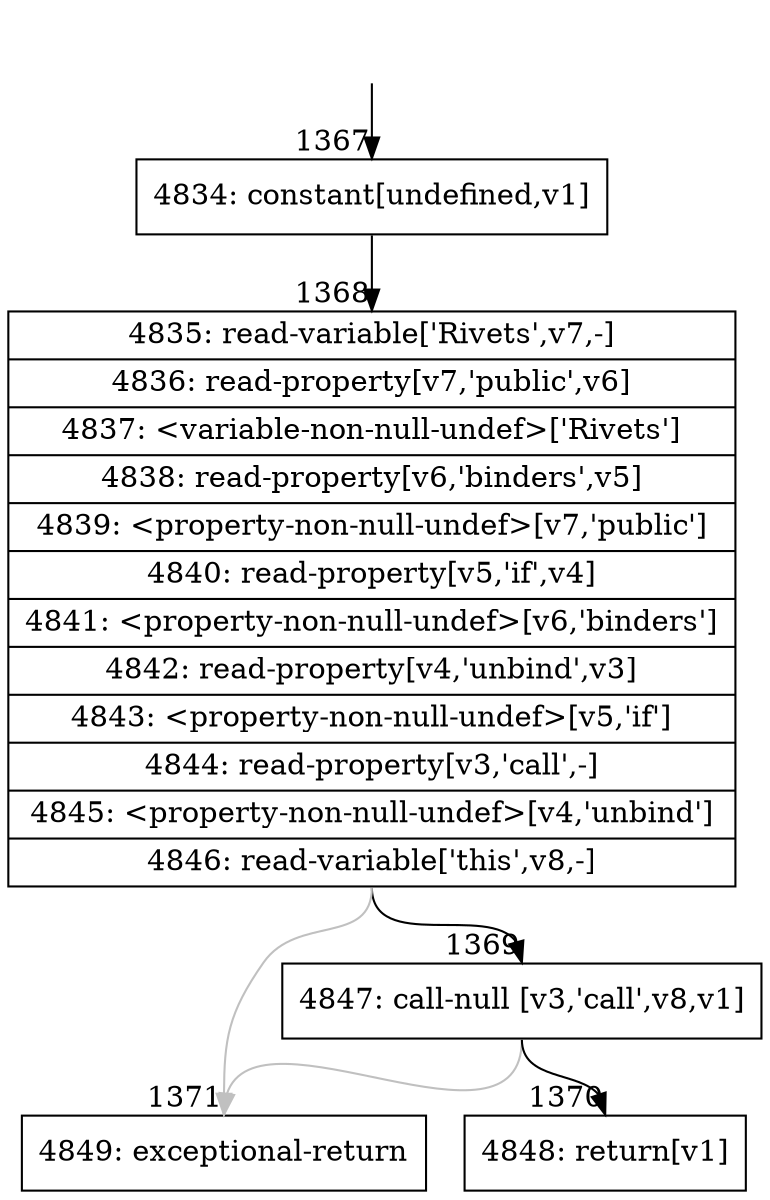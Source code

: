 digraph {
rankdir="TD"
BB_entry104[shape=none,label=""];
BB_entry104 -> BB1367 [tailport=s, headport=n, headlabel="    1367"]
BB1367 [shape=record label="{4834: constant[undefined,v1]}" ] 
BB1367 -> BB1368 [tailport=s, headport=n, headlabel="      1368"]
BB1368 [shape=record label="{4835: read-variable['Rivets',v7,-]|4836: read-property[v7,'public',v6]|4837: \<variable-non-null-undef\>['Rivets']|4838: read-property[v6,'binders',v5]|4839: \<property-non-null-undef\>[v7,'public']|4840: read-property[v5,'if',v4]|4841: \<property-non-null-undef\>[v6,'binders']|4842: read-property[v4,'unbind',v3]|4843: \<property-non-null-undef\>[v5,'if']|4844: read-property[v3,'call',-]|4845: \<property-non-null-undef\>[v4,'unbind']|4846: read-variable['this',v8,-]}" ] 
BB1368 -> BB1369 [tailport=s, headport=n, headlabel="      1369"]
BB1368 -> BB1371 [tailport=s, headport=n, color=gray, headlabel="      1371"]
BB1369 [shape=record label="{4847: call-null [v3,'call',v8,v1]}" ] 
BB1369 -> BB1370 [tailport=s, headport=n, headlabel="      1370"]
BB1369 -> BB1371 [tailport=s, headport=n, color=gray]
BB1370 [shape=record label="{4848: return[v1]}" ] 
BB1371 [shape=record label="{4849: exceptional-return}" ] 
//#$~ 1078
}
